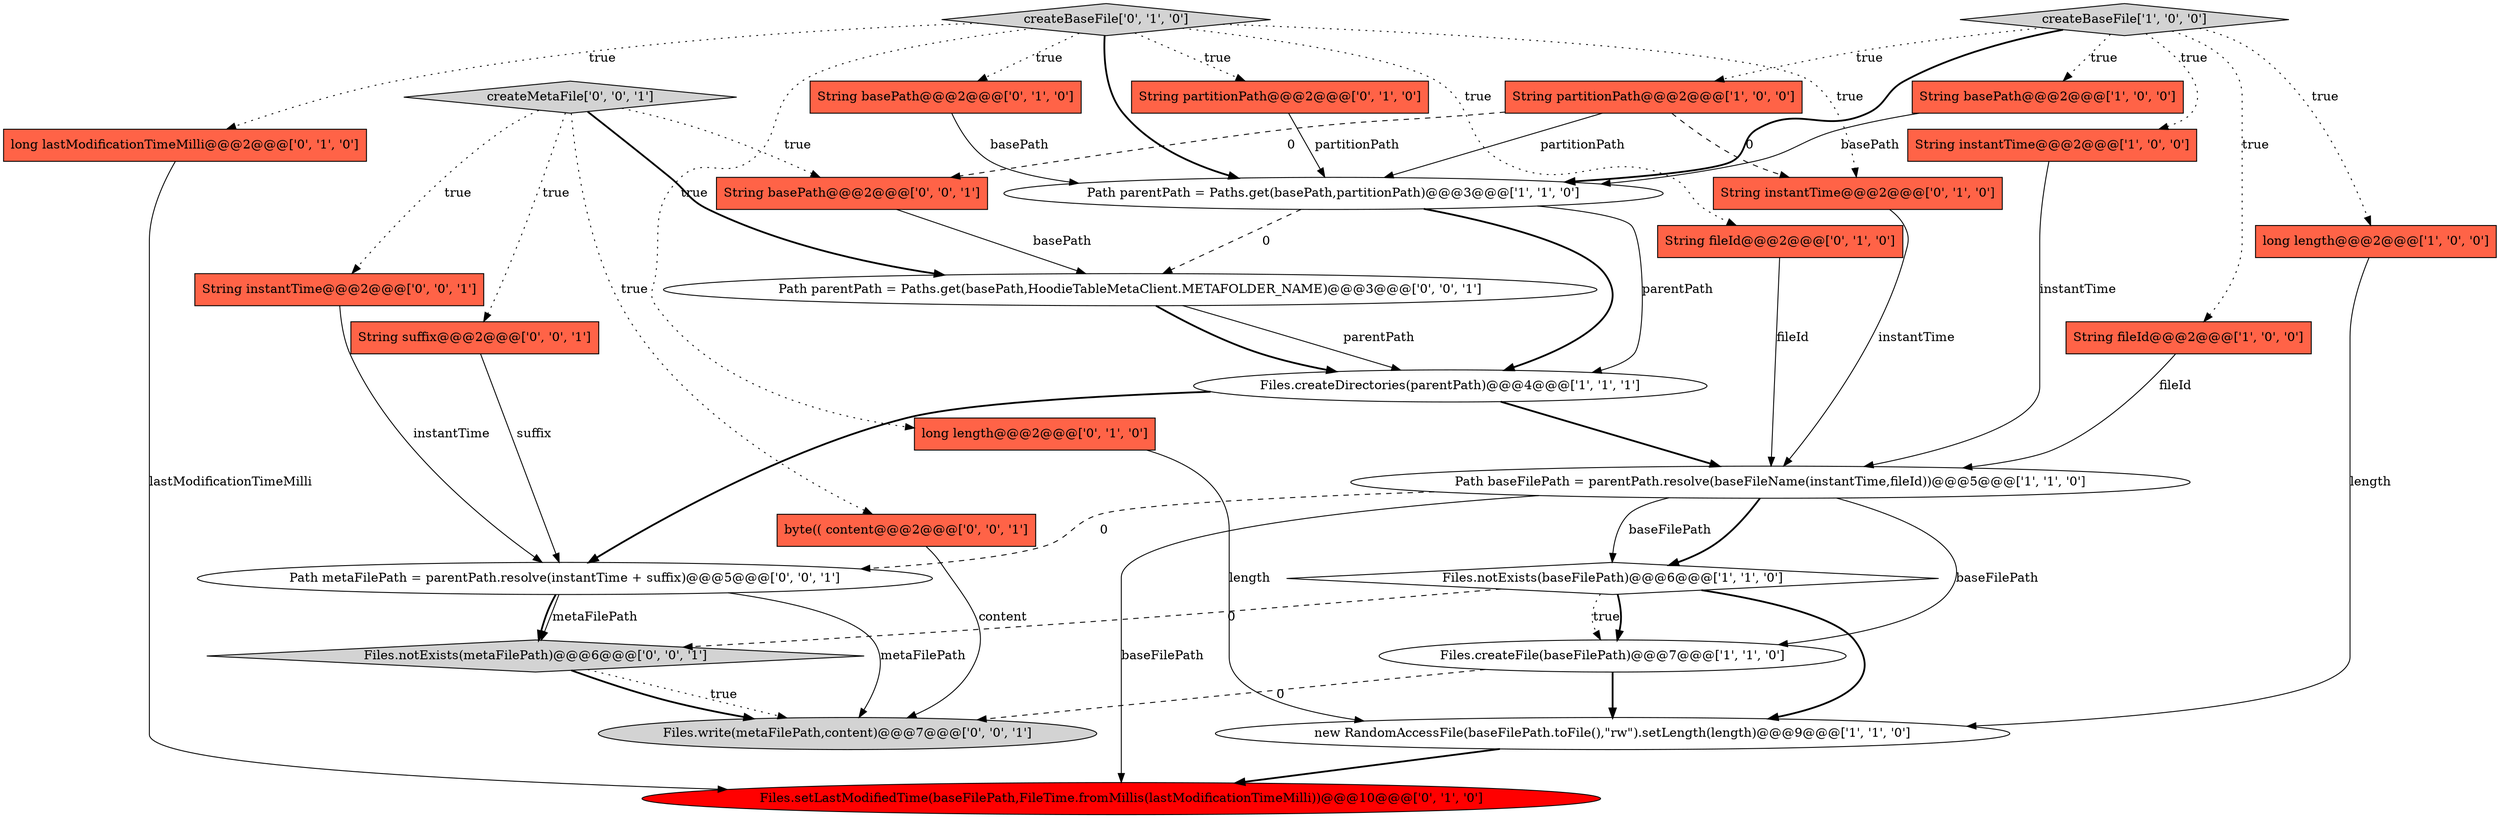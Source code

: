 digraph {
23 [style = filled, label = "Path parentPath = Paths.get(basePath,HoodieTableMetaClient.METAFOLDER_NAME)@@@3@@@['0', '0', '1']", fillcolor = white, shape = ellipse image = "AAA0AAABBB3BBB"];
15 [style = filled, label = "String partitionPath@@@2@@@['0', '1', '0']", fillcolor = tomato, shape = box image = "AAA0AAABBB2BBB"];
6 [style = filled, label = "Files.createDirectories(parentPath)@@@4@@@['1', '1', '1']", fillcolor = white, shape = ellipse image = "AAA0AAABBB1BBB"];
12 [style = filled, label = "Files.setLastModifiedTime(baseFilePath,FileTime.fromMillis(lastModificationTimeMilli))@@@10@@@['0', '1', '0']", fillcolor = red, shape = ellipse image = "AAA1AAABBB2BBB"];
14 [style = filled, label = "long lastModificationTimeMilli@@@2@@@['0', '1', '0']", fillcolor = tomato, shape = box image = "AAA0AAABBB2BBB"];
27 [style = filled, label = "Files.notExists(metaFilePath)@@@6@@@['0', '0', '1']", fillcolor = lightgray, shape = diamond image = "AAA0AAABBB3BBB"];
10 [style = filled, label = "String partitionPath@@@2@@@['1', '0', '0']", fillcolor = tomato, shape = box image = "AAA1AAABBB1BBB"];
26 [style = filled, label = "String basePath@@@2@@@['0', '0', '1']", fillcolor = tomato, shape = box image = "AAA0AAABBB3BBB"];
8 [style = filled, label = "Path baseFilePath = parentPath.resolve(baseFileName(instantTime,fileId))@@@5@@@['1', '1', '0']", fillcolor = white, shape = ellipse image = "AAA0AAABBB1BBB"];
4 [style = filled, label = "Files.notExists(baseFilePath)@@@6@@@['1', '1', '0']", fillcolor = white, shape = diamond image = "AAA0AAABBB1BBB"];
0 [style = filled, label = "String fileId@@@2@@@['1', '0', '0']", fillcolor = tomato, shape = box image = "AAA0AAABBB1BBB"];
17 [style = filled, label = "String basePath@@@2@@@['0', '1', '0']", fillcolor = tomato, shape = box image = "AAA0AAABBB2BBB"];
21 [style = filled, label = "String instantTime@@@2@@@['0', '0', '1']", fillcolor = tomato, shape = box image = "AAA0AAABBB3BBB"];
28 [style = filled, label = "createMetaFile['0', '0', '1']", fillcolor = lightgray, shape = diamond image = "AAA0AAABBB3BBB"];
5 [style = filled, label = "createBaseFile['1', '0', '0']", fillcolor = lightgray, shape = diamond image = "AAA0AAABBB1BBB"];
13 [style = filled, label = "String fileId@@@2@@@['0', '1', '0']", fillcolor = tomato, shape = box image = "AAA0AAABBB2BBB"];
22 [style = filled, label = "Path metaFilePath = parentPath.resolve(instantTime + suffix)@@@5@@@['0', '0', '1']", fillcolor = white, shape = ellipse image = "AAA0AAABBB3BBB"];
16 [style = filled, label = "createBaseFile['0', '1', '0']", fillcolor = lightgray, shape = diamond image = "AAA0AAABBB2BBB"];
20 [style = filled, label = "byte(( content@@@2@@@['0', '0', '1']", fillcolor = tomato, shape = box image = "AAA0AAABBB3BBB"];
11 [style = filled, label = "Path parentPath = Paths.get(basePath,partitionPath)@@@3@@@['1', '1', '0']", fillcolor = white, shape = ellipse image = "AAA0AAABBB1BBB"];
1 [style = filled, label = "new RandomAccessFile(baseFilePath.toFile(),\"rw\").setLength(length)@@@9@@@['1', '1', '0']", fillcolor = white, shape = ellipse image = "AAA0AAABBB1BBB"];
2 [style = filled, label = "String basePath@@@2@@@['1', '0', '0']", fillcolor = tomato, shape = box image = "AAA0AAABBB1BBB"];
9 [style = filled, label = "long length@@@2@@@['1', '0', '0']", fillcolor = tomato, shape = box image = "AAA0AAABBB1BBB"];
3 [style = filled, label = "String instantTime@@@2@@@['1', '0', '0']", fillcolor = tomato, shape = box image = "AAA0AAABBB1BBB"];
18 [style = filled, label = "long length@@@2@@@['0', '1', '0']", fillcolor = tomato, shape = box image = "AAA0AAABBB2BBB"];
19 [style = filled, label = "String instantTime@@@2@@@['0', '1', '0']", fillcolor = tomato, shape = box image = "AAA1AAABBB2BBB"];
24 [style = filled, label = "Files.write(metaFilePath,content)@@@7@@@['0', '0', '1']", fillcolor = lightgray, shape = ellipse image = "AAA0AAABBB3BBB"];
25 [style = filled, label = "String suffix@@@2@@@['0', '0', '1']", fillcolor = tomato, shape = box image = "AAA0AAABBB3BBB"];
7 [style = filled, label = "Files.createFile(baseFilePath)@@@7@@@['1', '1', '0']", fillcolor = white, shape = ellipse image = "AAA0AAABBB1BBB"];
16->19 [style = dotted, label="true"];
22->27 [style = solid, label="metaFilePath"];
7->1 [style = bold, label=""];
14->12 [style = solid, label="lastModificationTimeMilli"];
16->11 [style = bold, label=""];
11->6 [style = solid, label="parentPath"];
16->13 [style = dotted, label="true"];
15->11 [style = solid, label="partitionPath"];
6->22 [style = bold, label=""];
22->24 [style = solid, label="metaFilePath"];
16->18 [style = dotted, label="true"];
28->21 [style = dotted, label="true"];
5->10 [style = dotted, label="true"];
25->22 [style = solid, label="suffix"];
28->20 [style = dotted, label="true"];
28->25 [style = dotted, label="true"];
11->6 [style = bold, label=""];
10->11 [style = solid, label="partitionPath"];
16->17 [style = dotted, label="true"];
10->19 [style = dashed, label="0"];
4->7 [style = dotted, label="true"];
4->27 [style = dashed, label="0"];
11->23 [style = dashed, label="0"];
9->1 [style = solid, label="length"];
5->0 [style = dotted, label="true"];
27->24 [style = dotted, label="true"];
19->8 [style = solid, label="instantTime"];
5->3 [style = dotted, label="true"];
3->8 [style = solid, label="instantTime"];
4->7 [style = bold, label=""];
18->1 [style = solid, label="length"];
8->22 [style = dashed, label="0"];
13->8 [style = solid, label="fileId"];
10->26 [style = dashed, label="0"];
20->24 [style = solid, label="content"];
8->7 [style = solid, label="baseFilePath"];
22->27 [style = bold, label=""];
7->24 [style = dashed, label="0"];
28->23 [style = bold, label=""];
23->6 [style = bold, label=""];
28->26 [style = dotted, label="true"];
6->8 [style = bold, label=""];
16->14 [style = dotted, label="true"];
8->4 [style = solid, label="baseFilePath"];
1->12 [style = bold, label=""];
5->9 [style = dotted, label="true"];
27->24 [style = bold, label=""];
4->1 [style = bold, label=""];
5->11 [style = bold, label=""];
2->11 [style = solid, label="basePath"];
8->4 [style = bold, label=""];
21->22 [style = solid, label="instantTime"];
23->6 [style = solid, label="parentPath"];
17->11 [style = solid, label="basePath"];
0->8 [style = solid, label="fileId"];
5->2 [style = dotted, label="true"];
8->12 [style = solid, label="baseFilePath"];
16->15 [style = dotted, label="true"];
26->23 [style = solid, label="basePath"];
}
